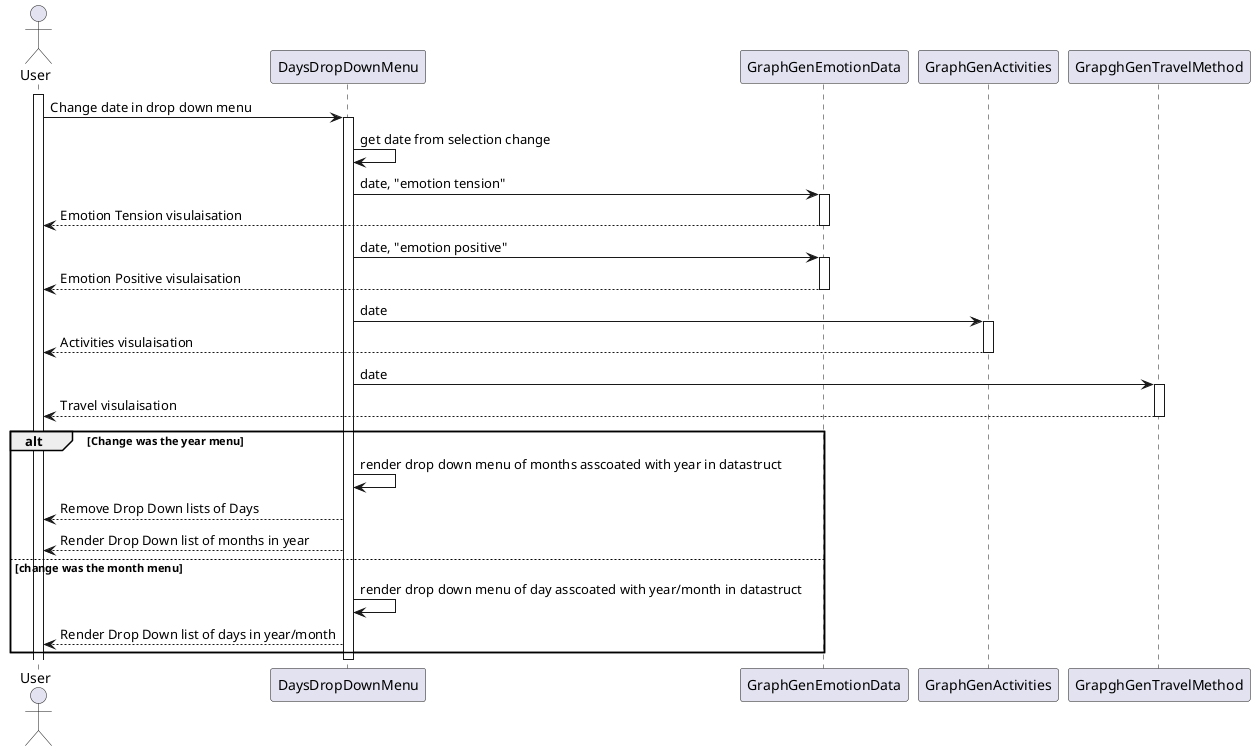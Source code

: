 @startuml MenuSelect

actor User
participant DaysDropDownMenu
participant GraphGenEmotionData
participant GraphGenActivities
participant GrapghGenTravelMethod


activate User
User -> DaysDropDownMenu: Change date in drop down menu
activate DaysDropDownMenu

DaysDropDownMenu -> DaysDropDownMenu: get date from selection change

DaysDropDownMenu -> GraphGenEmotionData: date, "emotion tension"
activate GraphGenEmotionData
GraphGenEmotionData --> User: Emotion Tension visulaisation
deactivate GraphGenEmotionData
DaysDropDownMenu -> GraphGenEmotionData: date, "emotion positive"
activate GraphGenEmotionData
GraphGenEmotionData --> User: Emotion Positive visulaisation
deactivate GraphGenEmotionData


DaysDropDownMenu -> GraphGenActivities: date
activate GraphGenActivities
GraphGenActivities --> User: Activities visulaisation
deactivate GraphGenActivities

DaysDropDownMenu -> GrapghGenTravelMethod: date
activate GrapghGenTravelMethod
GrapghGenTravelMethod --> User: Travel visulaisation
deactivate GrapghGenTravelMethod

alt Change was the year menu
    DaysDropDownMenu -> DaysDropDownMenu: render drop down menu of months asscoated with year in datastruct 
     DaysDropDownMenu --> User : Remove Drop Down lists of Days
    DaysDropDownMenu --> User : Render Drop Down list of months in year 
else change was the month menu
    DaysDropDownMenu -> DaysDropDownMenu: render drop down menu of day asscoated with year/month in datastruct 
    DaysDropDownMenu --> User : Render Drop Down list of days in year/month 

end
    deactivate DaysDropDownMenu
@enduml